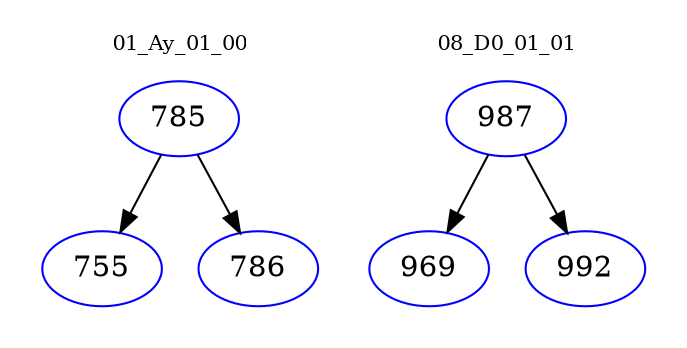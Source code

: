 digraph{
subgraph cluster_0 {
color = white
label = "01_Ay_01_00";
fontsize=10;
T0_785 [label="785", color="blue"]
T0_785 -> T0_755 [color="black"]
T0_755 [label="755", color="blue"]
T0_785 -> T0_786 [color="black"]
T0_786 [label="786", color="blue"]
}
subgraph cluster_1 {
color = white
label = "08_D0_01_01";
fontsize=10;
T1_987 [label="987", color="blue"]
T1_987 -> T1_969 [color="black"]
T1_969 [label="969", color="blue"]
T1_987 -> T1_992 [color="black"]
T1_992 [label="992", color="blue"]
}
}
